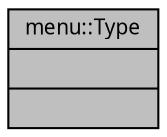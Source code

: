 digraph "menu::Type"
{
 // INTERACTIVE_SVG=YES
  edge [fontname="Verdana",fontsize="10",labelfontname="Verdana",labelfontsize="10"];
  node [fontname="Verdana",fontsize="10",shape=record];
  Node1 [label="{menu::Type\n||}",height=0.2,width=0.4,color="black", fillcolor="grey75", style="filled", fontcolor="black"];
}
